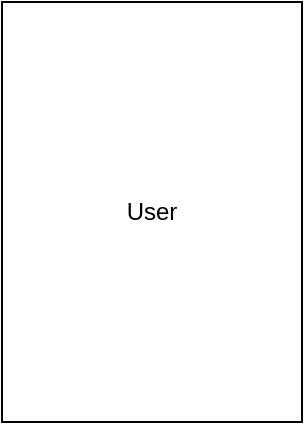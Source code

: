 <mxfile version="14.0.4" type="device"><diagram id="R2lEEEUBdFMjLlhIrx00" name="Page-1"><mxGraphModel dx="782" dy="745" grid="1" gridSize="10" guides="1" tooltips="1" connect="1" arrows="1" fold="1" page="1" pageScale="1" pageWidth="850" pageHeight="1100" math="0" shadow="0" extFonts="Permanent Marker^https://fonts.googleapis.com/css?family=Permanent+Marker"><root><mxCell id="0"/><mxCell id="1" parent="0"/><mxCell id="yDxN8EQO9EKapb0XA7Xw-1" value="User" style="rounded=0;whiteSpace=wrap;html=1;" vertex="1" parent="1"><mxGeometry x="80" y="110" width="150" height="210" as="geometry"/></mxCell></root></mxGraphModel></diagram></mxfile>